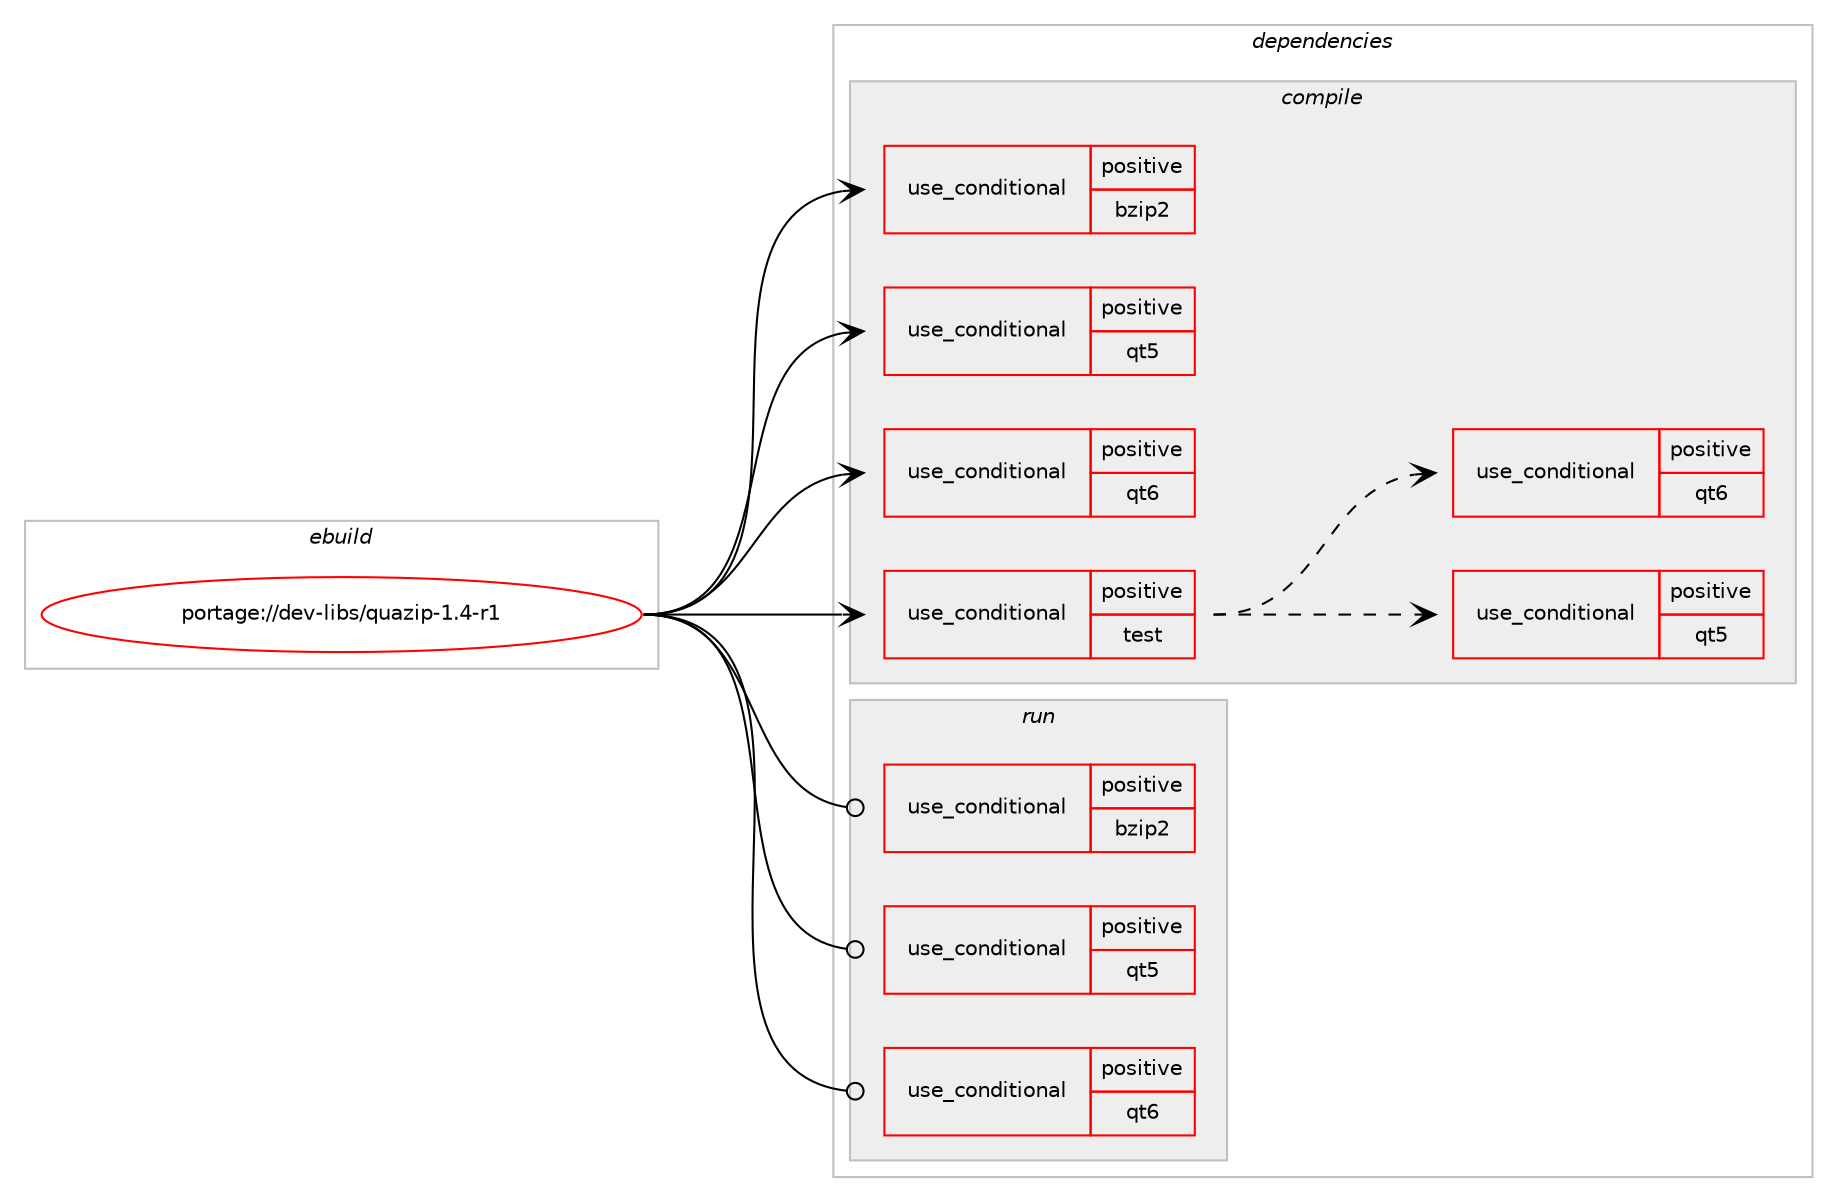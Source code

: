 digraph prolog {

# *************
# Graph options
# *************

newrank=true;
concentrate=true;
compound=true;
graph [rankdir=LR,fontname=Helvetica,fontsize=10,ranksep=1.5];#, ranksep=2.5, nodesep=0.2];
edge  [arrowhead=vee];
node  [fontname=Helvetica,fontsize=10];

# **********
# The ebuild
# **********

subgraph cluster_leftcol {
color=gray;
rank=same;
label=<<i>ebuild</i>>;
id [label="portage://dev-libs/quazip-1.4-r1", color=red, width=4, href="../dev-libs/quazip-1.4-r1.svg"];
}

# ****************
# The dependencies
# ****************

subgraph cluster_midcol {
color=gray;
label=<<i>dependencies</i>>;
subgraph cluster_compile {
fillcolor="#eeeeee";
style=filled;
label=<<i>compile</i>>;
subgraph cond27233 {
dependency57448 [label=<<TABLE BORDER="0" CELLBORDER="1" CELLSPACING="0" CELLPADDING="4"><TR><TD ROWSPAN="3" CELLPADDING="10">use_conditional</TD></TR><TR><TD>positive</TD></TR><TR><TD>bzip2</TD></TR></TABLE>>, shape=none, color=red];
# *** BEGIN UNKNOWN DEPENDENCY TYPE (TODO) ***
# dependency57448 -> package_dependency(portage://dev-libs/quazip-1.4-r1,install,no,app-arch,bzip2,none,[,,],any_same_slot,[])
# *** END UNKNOWN DEPENDENCY TYPE (TODO) ***

}
id:e -> dependency57448:w [weight=20,style="solid",arrowhead="vee"];
subgraph cond27234 {
dependency57449 [label=<<TABLE BORDER="0" CELLBORDER="1" CELLSPACING="0" CELLPADDING="4"><TR><TD ROWSPAN="3" CELLPADDING="10">use_conditional</TD></TR><TR><TD>positive</TD></TR><TR><TD>qt5</TD></TR></TABLE>>, shape=none, color=red];
# *** BEGIN UNKNOWN DEPENDENCY TYPE (TODO) ***
# dependency57449 -> package_dependency(portage://dev-libs/quazip-1.4-r1,install,no,dev-qt,qtcore,none,[,,],[slot(5)],[])
# *** END UNKNOWN DEPENDENCY TYPE (TODO) ***

}
id:e -> dependency57449:w [weight=20,style="solid",arrowhead="vee"];
subgraph cond27235 {
dependency57450 [label=<<TABLE BORDER="0" CELLBORDER="1" CELLSPACING="0" CELLPADDING="4"><TR><TD ROWSPAN="3" CELLPADDING="10">use_conditional</TD></TR><TR><TD>positive</TD></TR><TR><TD>qt6</TD></TR></TABLE>>, shape=none, color=red];
# *** BEGIN UNKNOWN DEPENDENCY TYPE (TODO) ***
# dependency57450 -> package_dependency(portage://dev-libs/quazip-1.4-r1,install,no,dev-qt,qtbase,none,[,,],[slot(6)],[])
# *** END UNKNOWN DEPENDENCY TYPE (TODO) ***

# *** BEGIN UNKNOWN DEPENDENCY TYPE (TODO) ***
# dependency57450 -> package_dependency(portage://dev-libs/quazip-1.4-r1,install,no,dev-qt,qt5compat,none,[,,],[slot(6)],[])
# *** END UNKNOWN DEPENDENCY TYPE (TODO) ***

}
id:e -> dependency57450:w [weight=20,style="solid",arrowhead="vee"];
subgraph cond27236 {
dependency57451 [label=<<TABLE BORDER="0" CELLBORDER="1" CELLSPACING="0" CELLPADDING="4"><TR><TD ROWSPAN="3" CELLPADDING="10">use_conditional</TD></TR><TR><TD>positive</TD></TR><TR><TD>test</TD></TR></TABLE>>, shape=none, color=red];
subgraph cond27237 {
dependency57452 [label=<<TABLE BORDER="0" CELLBORDER="1" CELLSPACING="0" CELLPADDING="4"><TR><TD ROWSPAN="3" CELLPADDING="10">use_conditional</TD></TR><TR><TD>positive</TD></TR><TR><TD>qt5</TD></TR></TABLE>>, shape=none, color=red];
# *** BEGIN UNKNOWN DEPENDENCY TYPE (TODO) ***
# dependency57452 -> package_dependency(portage://dev-libs/quazip-1.4-r1,install,no,dev-qt,qtnetwork,none,[,,],[slot(5)],[])
# *** END UNKNOWN DEPENDENCY TYPE (TODO) ***

# *** BEGIN UNKNOWN DEPENDENCY TYPE (TODO) ***
# dependency57452 -> package_dependency(portage://dev-libs/quazip-1.4-r1,install,no,dev-qt,qttest,none,[,,],[slot(5)],[])
# *** END UNKNOWN DEPENDENCY TYPE (TODO) ***

}
dependency57451:e -> dependency57452:w [weight=20,style="dashed",arrowhead="vee"];
subgraph cond27238 {
dependency57453 [label=<<TABLE BORDER="0" CELLBORDER="1" CELLSPACING="0" CELLPADDING="4"><TR><TD ROWSPAN="3" CELLPADDING="10">use_conditional</TD></TR><TR><TD>positive</TD></TR><TR><TD>qt6</TD></TR></TABLE>>, shape=none, color=red];
# *** BEGIN UNKNOWN DEPENDENCY TYPE (TODO) ***
# dependency57453 -> package_dependency(portage://dev-libs/quazip-1.4-r1,install,no,dev-qt,qtbase,none,[,,],[slot(6)],[use(enable(network),none)])
# *** END UNKNOWN DEPENDENCY TYPE (TODO) ***

}
dependency57451:e -> dependency57453:w [weight=20,style="dashed",arrowhead="vee"];
}
id:e -> dependency57451:w [weight=20,style="solid",arrowhead="vee"];
# *** BEGIN UNKNOWN DEPENDENCY TYPE (TODO) ***
# id -> package_dependency(portage://dev-libs/quazip-1.4-r1,install,no,sys-libs,zlib,none,[,,],[],[use(enable(minizip),none)])
# *** END UNKNOWN DEPENDENCY TYPE (TODO) ***

}
subgraph cluster_compileandrun {
fillcolor="#eeeeee";
style=filled;
label=<<i>compile and run</i>>;
}
subgraph cluster_run {
fillcolor="#eeeeee";
style=filled;
label=<<i>run</i>>;
subgraph cond27239 {
dependency57454 [label=<<TABLE BORDER="0" CELLBORDER="1" CELLSPACING="0" CELLPADDING="4"><TR><TD ROWSPAN="3" CELLPADDING="10">use_conditional</TD></TR><TR><TD>positive</TD></TR><TR><TD>bzip2</TD></TR></TABLE>>, shape=none, color=red];
# *** BEGIN UNKNOWN DEPENDENCY TYPE (TODO) ***
# dependency57454 -> package_dependency(portage://dev-libs/quazip-1.4-r1,run,no,app-arch,bzip2,none,[,,],any_same_slot,[])
# *** END UNKNOWN DEPENDENCY TYPE (TODO) ***

}
id:e -> dependency57454:w [weight=20,style="solid",arrowhead="odot"];
subgraph cond27240 {
dependency57455 [label=<<TABLE BORDER="0" CELLBORDER="1" CELLSPACING="0" CELLPADDING="4"><TR><TD ROWSPAN="3" CELLPADDING="10">use_conditional</TD></TR><TR><TD>positive</TD></TR><TR><TD>qt5</TD></TR></TABLE>>, shape=none, color=red];
# *** BEGIN UNKNOWN DEPENDENCY TYPE (TODO) ***
# dependency57455 -> package_dependency(portage://dev-libs/quazip-1.4-r1,run,no,dev-qt,qtcore,none,[,,],[slot(5)],[])
# *** END UNKNOWN DEPENDENCY TYPE (TODO) ***

}
id:e -> dependency57455:w [weight=20,style="solid",arrowhead="odot"];
subgraph cond27241 {
dependency57456 [label=<<TABLE BORDER="0" CELLBORDER="1" CELLSPACING="0" CELLPADDING="4"><TR><TD ROWSPAN="3" CELLPADDING="10">use_conditional</TD></TR><TR><TD>positive</TD></TR><TR><TD>qt6</TD></TR></TABLE>>, shape=none, color=red];
# *** BEGIN UNKNOWN DEPENDENCY TYPE (TODO) ***
# dependency57456 -> package_dependency(portage://dev-libs/quazip-1.4-r1,run,no,dev-qt,qtbase,none,[,,],[slot(6)],[])
# *** END UNKNOWN DEPENDENCY TYPE (TODO) ***

# *** BEGIN UNKNOWN DEPENDENCY TYPE (TODO) ***
# dependency57456 -> package_dependency(portage://dev-libs/quazip-1.4-r1,run,no,dev-qt,qt5compat,none,[,,],[slot(6)],[])
# *** END UNKNOWN DEPENDENCY TYPE (TODO) ***

}
id:e -> dependency57456:w [weight=20,style="solid",arrowhead="odot"];
# *** BEGIN UNKNOWN DEPENDENCY TYPE (TODO) ***
# id -> package_dependency(portage://dev-libs/quazip-1.4-r1,run,no,sys-libs,zlib,none,[,,],[],[use(enable(minizip),none)])
# *** END UNKNOWN DEPENDENCY TYPE (TODO) ***

}
}

# **************
# The candidates
# **************

subgraph cluster_choices {
rank=same;
color=gray;
label=<<i>candidates</i>>;

}

}
